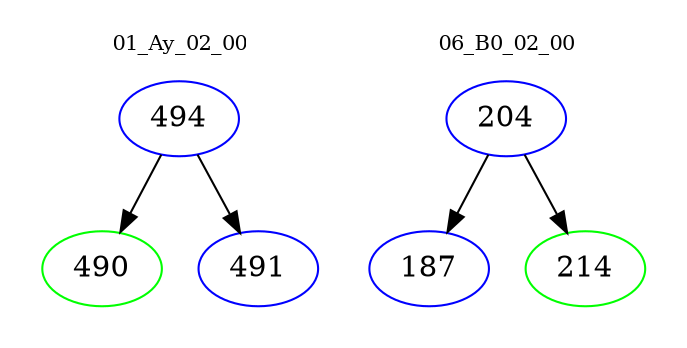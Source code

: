 digraph{
subgraph cluster_0 {
color = white
label = "01_Ay_02_00";
fontsize=10;
T0_494 [label="494", color="blue"]
T0_494 -> T0_490 [color="black"]
T0_490 [label="490", color="green"]
T0_494 -> T0_491 [color="black"]
T0_491 [label="491", color="blue"]
}
subgraph cluster_1 {
color = white
label = "06_B0_02_00";
fontsize=10;
T1_204 [label="204", color="blue"]
T1_204 -> T1_187 [color="black"]
T1_187 [label="187", color="blue"]
T1_204 -> T1_214 [color="black"]
T1_214 [label="214", color="green"]
}
}
